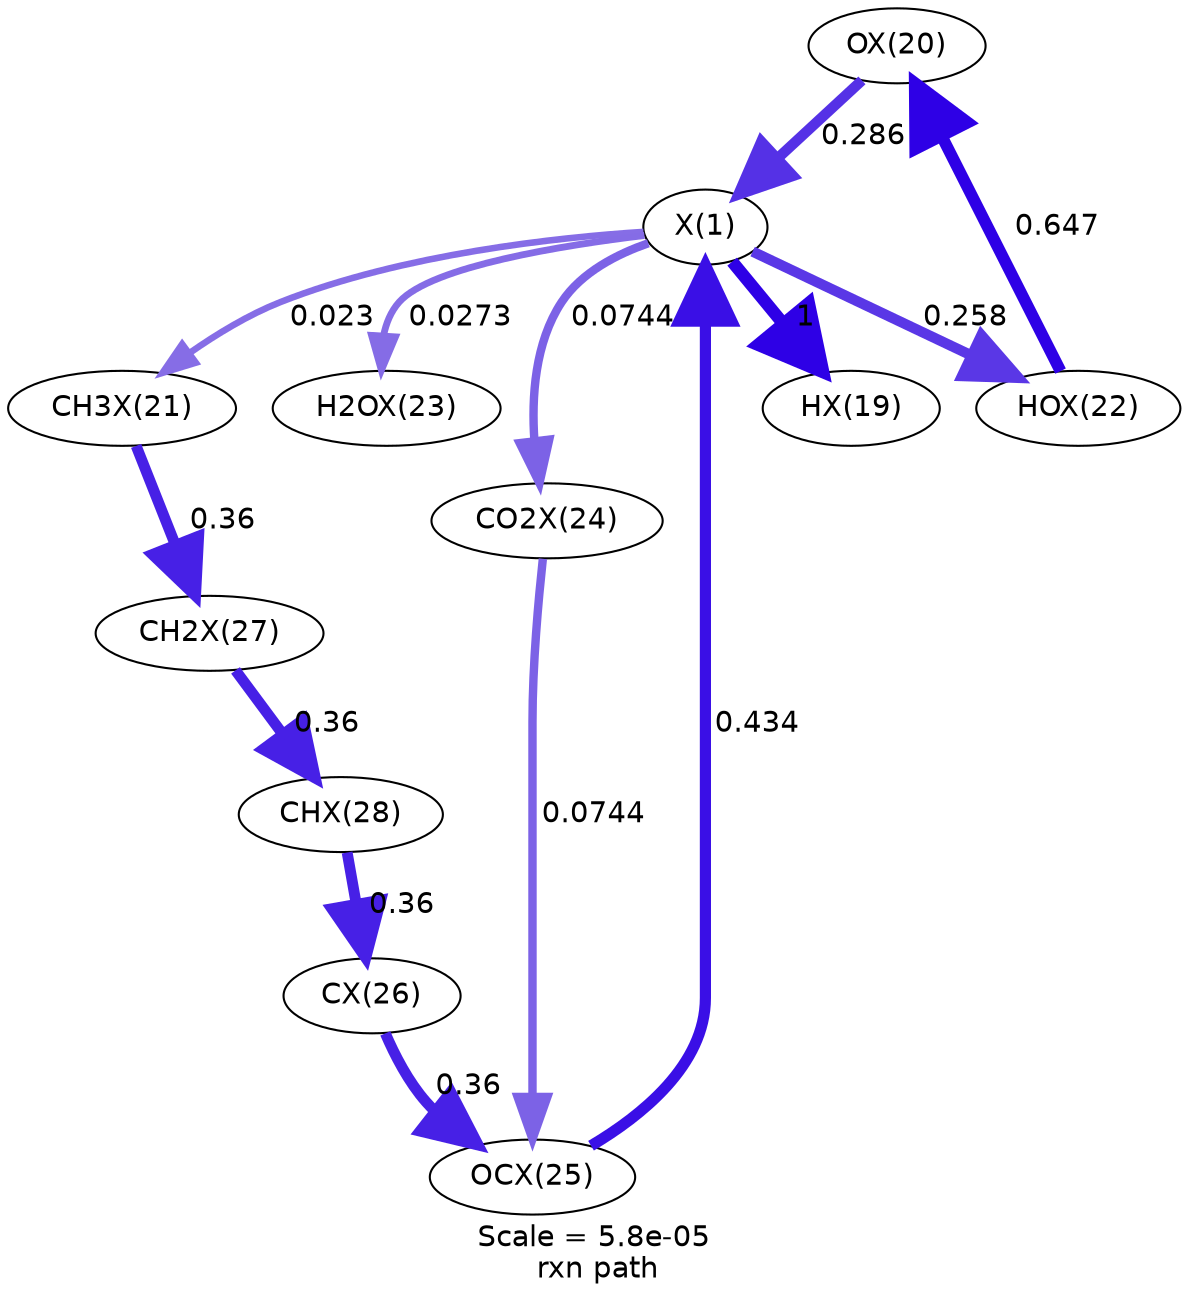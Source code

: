 digraph reaction_paths {
center=1;
s24 -> s22[fontname="Helvetica", style="setlinewidth(5.05)", arrowsize=2.53, color="0.7, 0.786, 0.9"
, label=" 0.286"];
s22 -> s23[fontname="Helvetica", style="setlinewidth(6)", arrowsize=3, color="0.7, 1.5, 0.9"
, label=" 1"];
s22 -> s26[fontname="Helvetica", style="setlinewidth(4.98)", arrowsize=2.49, color="0.7, 0.758, 0.9"
, label=" 0.258"];
s22 -> s25[fontname="Helvetica", style="setlinewidth(3.15)", arrowsize=1.58, color="0.7, 0.523, 0.9"
, label=" 0.023"];
s29 -> s22[fontname="Helvetica", style="setlinewidth(5.37)", arrowsize=2.69, color="0.7, 0.934, 0.9"
, label=" 0.434"];
s22 -> s27[fontname="Helvetica", style="setlinewidth(3.28)", arrowsize=1.64, color="0.7, 0.527, 0.9"
, label=" 0.0273"];
s22 -> s28[fontname="Helvetica", style="setlinewidth(4.04)", arrowsize=2.02, color="0.7, 0.574, 0.9"
, label=" 0.0744"];
s26 -> s24[fontname="Helvetica", style="setlinewidth(5.67)", arrowsize=2.84, color="0.7, 1.15, 0.9"
, label=" 0.647"];
s25 -> s31[fontname="Helvetica", style="setlinewidth(5.23)", arrowsize=2.61, color="0.7, 0.86, 0.9"
, label=" 0.36"];
s31 -> s32[fontname="Helvetica", style="setlinewidth(5.23)", arrowsize=2.61, color="0.7, 0.86, 0.9"
, label=" 0.36"];
s32 -> s30[fontname="Helvetica", style="setlinewidth(5.23)", arrowsize=2.61, color="0.7, 0.86, 0.9"
, label=" 0.36"];
s30 -> s29[fontname="Helvetica", style="setlinewidth(5.23)", arrowsize=2.61, color="0.7, 0.86, 0.9"
, label=" 0.36"];
s28 -> s29[fontname="Helvetica", style="setlinewidth(4.04)", arrowsize=2.02, color="0.7, 0.574, 0.9"
, label=" 0.0744"];
s22 [ fontname="Helvetica", label="X(1)"];
s23 [ fontname="Helvetica", label="HX(19)"];
s24 [ fontname="Helvetica", label="OX(20)"];
s25 [ fontname="Helvetica", label="CH3X(21)"];
s26 [ fontname="Helvetica", label="HOX(22)"];
s27 [ fontname="Helvetica", label="H2OX(23)"];
s28 [ fontname="Helvetica", label="CO2X(24)"];
s29 [ fontname="Helvetica", label="OCX(25)"];
s30 [ fontname="Helvetica", label="CX(26)"];
s31 [ fontname="Helvetica", label="CH2X(27)"];
s32 [ fontname="Helvetica", label="CHX(28)"];
 label = "Scale = 5.8e-05\l rxn path";
 fontname = "Helvetica";
}

